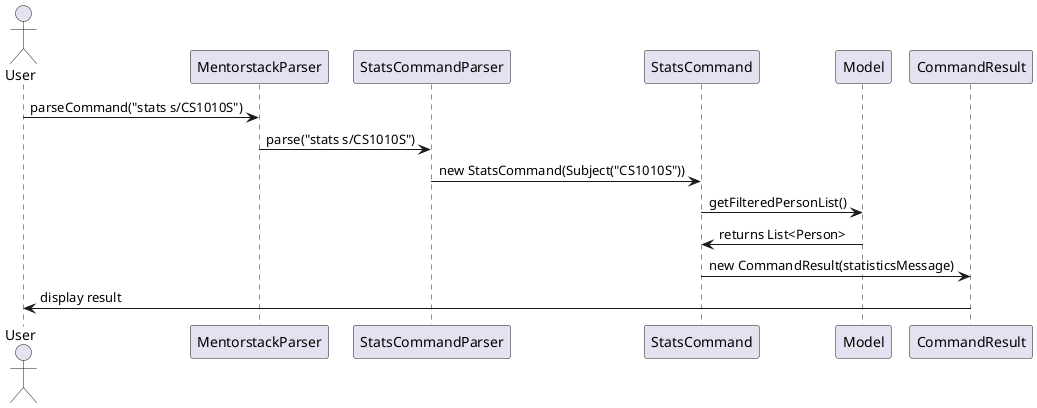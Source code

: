 @startuml
actor User
participant MentorstackParser
participant StatsCommandParser
participant StatsCommand
participant Model
participant CommandResult

User -> MentorstackParser: parseCommand("stats s/CS1010S")
MentorstackParser -> StatsCommandParser: parse("stats s/CS1010S")
StatsCommandParser -> StatsCommand: new StatsCommand(Subject("CS1010S"))
StatsCommand -> Model: getFilteredPersonList()
Model -> StatsCommand: returns List<Person>
StatsCommand -> CommandResult: new CommandResult(statisticsMessage)
CommandResult -> User: display result

@enduml
